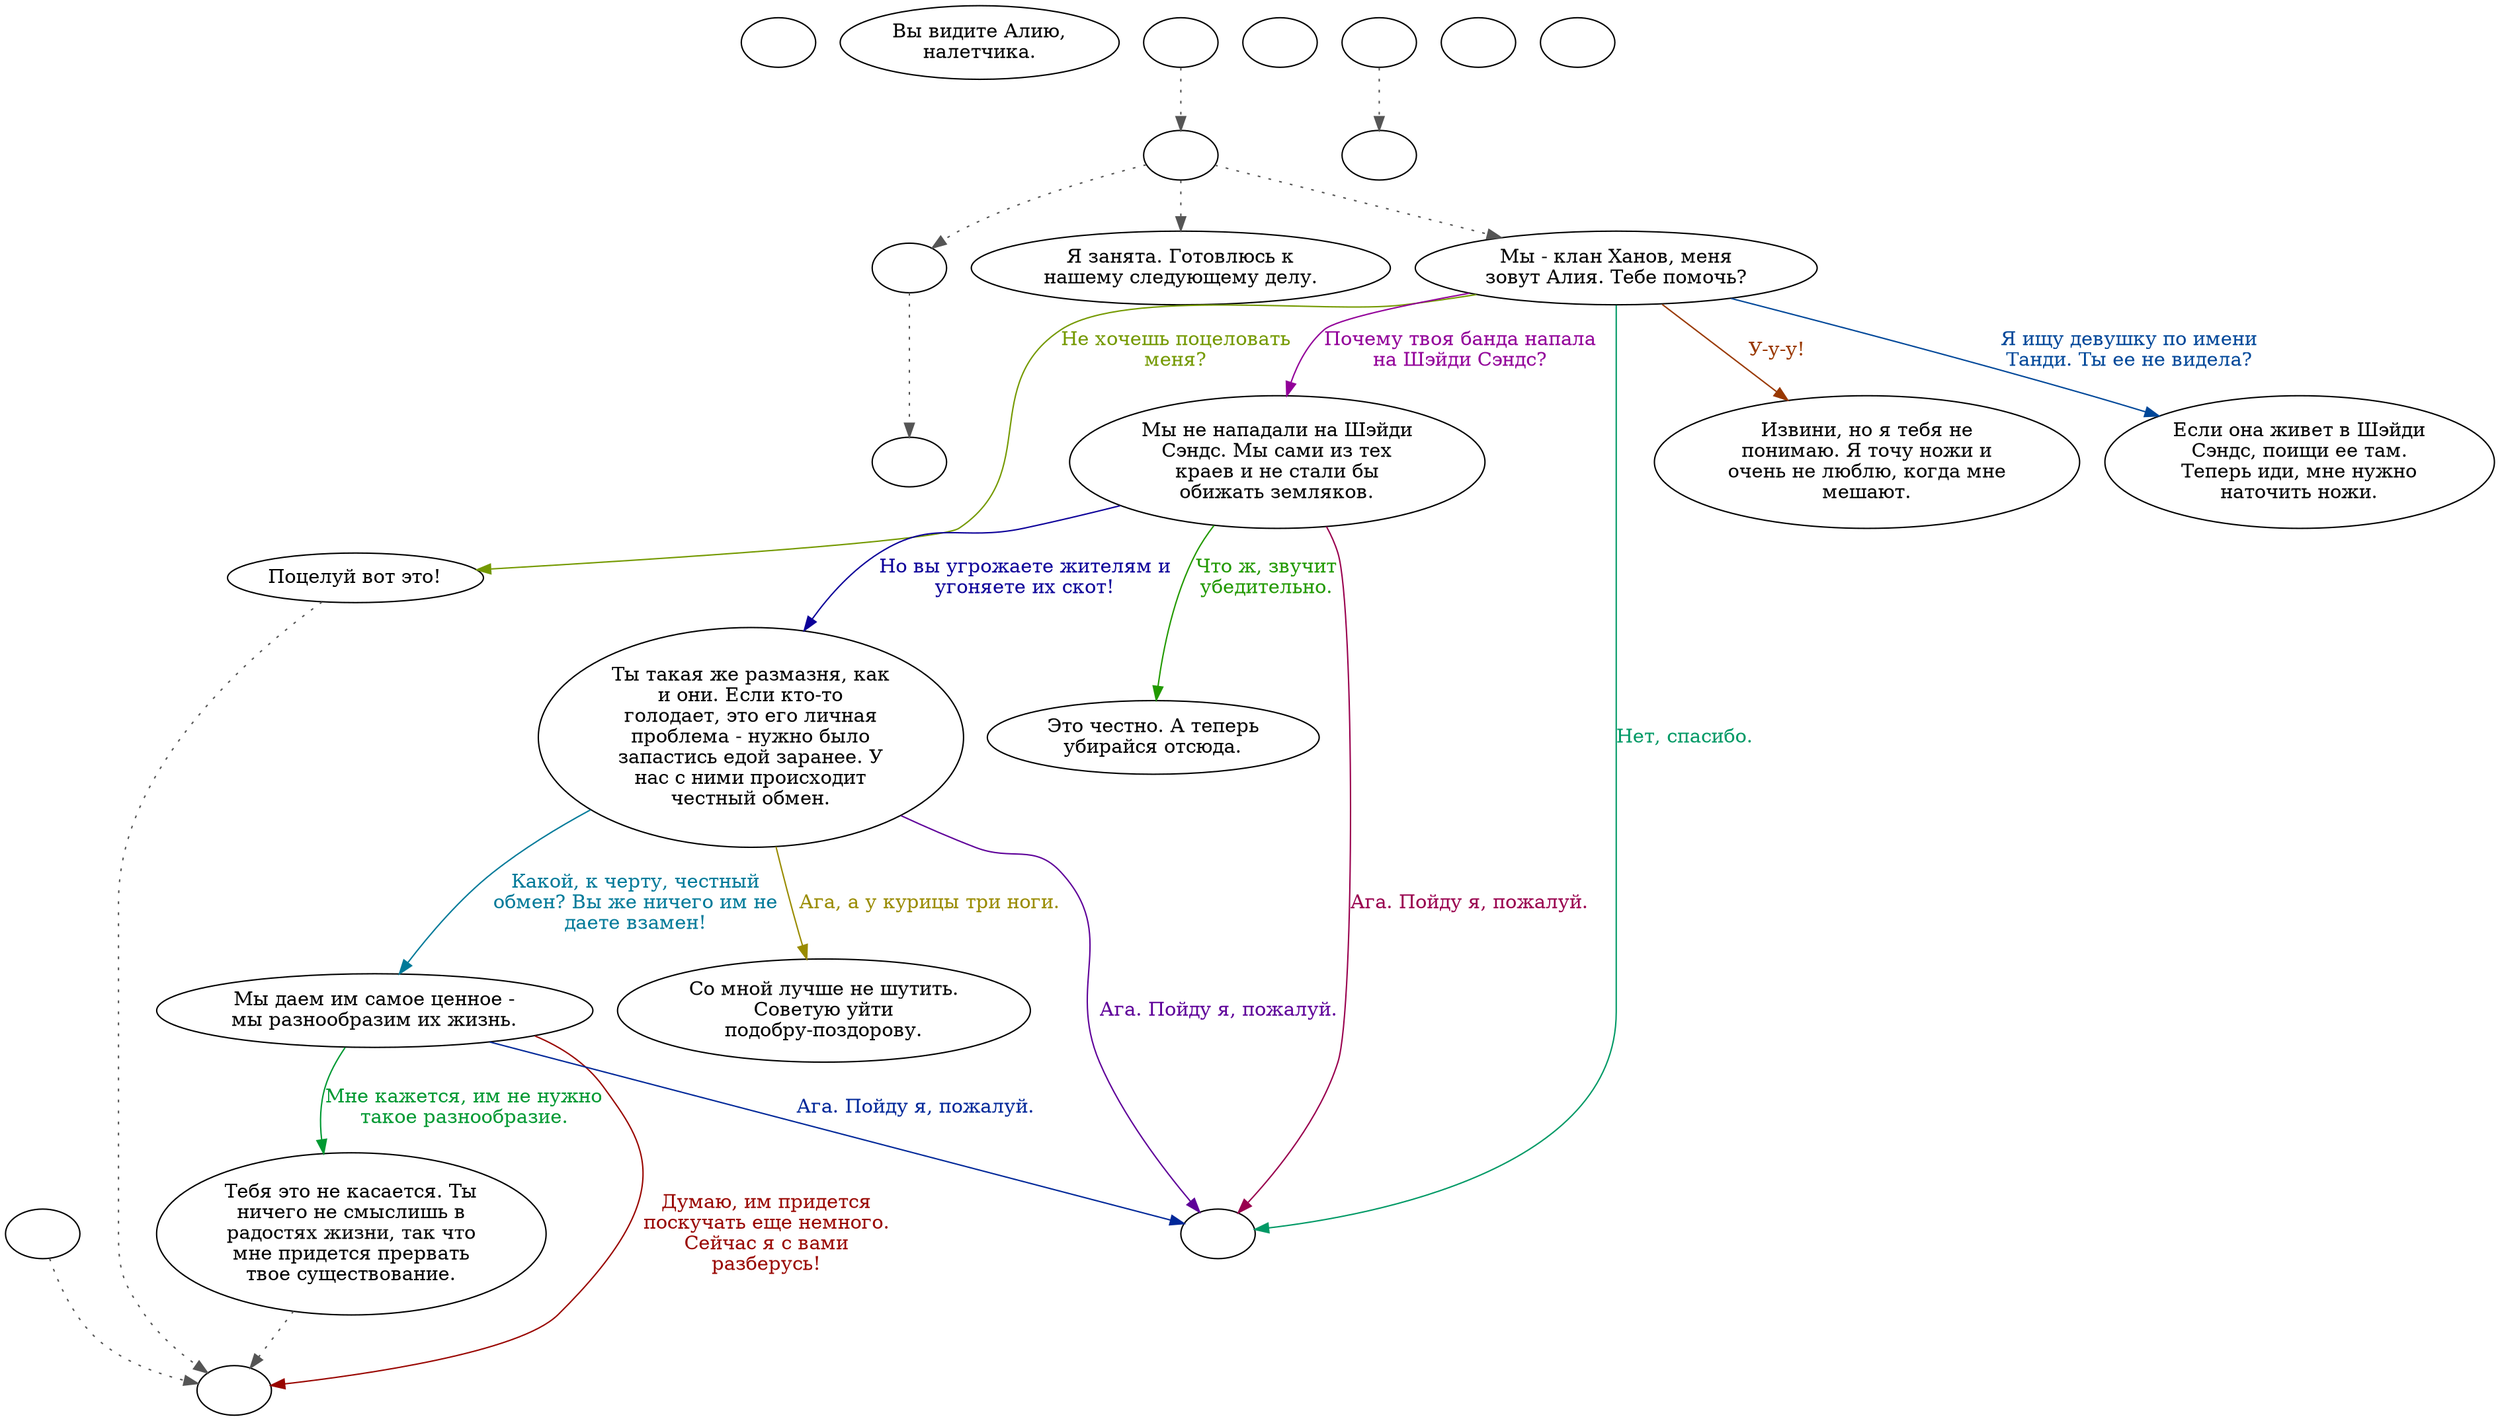 digraph alya {
  "start" [style=filled       fillcolor="#FFFFFF"       color="#000000"]
  "start" [label=""]
  "look_at_p_proc" [style=filled       fillcolor="#FFFFFF"       color="#000000"]
  "look_at_p_proc" [label="Вы видите Алию,\nналетчика."]
  "talk_p_proc" [style=filled       fillcolor="#FFFFFF"       color="#000000"]
  "talk_p_proc" -> "do_dialogue" [style=dotted color="#555555"]
  "talk_p_proc" [label=""]
  "timed_event_p_proc" [style=filled       fillcolor="#FFFFFF"       color="#000000"]
  "timed_event_p_proc" -> "combat" [style=dotted color="#555555"]
  "timed_event_p_proc" [label=""]
  "pickup_p_proc" [style=filled       fillcolor="#FFFFFF"       color="#000000"]
  "pickup_p_proc" [label=""]
  "critter_p_proc" [style=filled       fillcolor="#FFFFFF"       color="#000000"]
  "critter_p_proc" -> "Critter_Action" [style=dotted color="#555555"]
  "critter_p_proc" [label=""]
  "destroy_p_proc" [style=filled       fillcolor="#FFFFFF"       color="#000000"]
  "destroy_p_proc" [label=""]
  "damage_p_proc" [style=filled       fillcolor="#FFFFFF"       color="#000000"]
  "damage_p_proc" [label=""]
  "do_dialogue" [style=filled       fillcolor="#FFFFFF"       color="#000000"]
  "do_dialogue" -> "get_reaction" [style=dotted color="#555555"]
  "do_dialogue" -> "alya10" [style=dotted color="#555555"]
  "do_dialogue" -> "alya00" [style=dotted color="#555555"]
  "do_dialogue" [label=""]
  "alya00" [style=filled       fillcolor="#FFFFFF"       color="#000000"]
  "alya00" [label="Мы - клан Ханов, меня\nзовут Алия. Тебе помочь?"]
  "alya00" -> "alya01" [label="Я ищу девушку по имени\nТанди. Ты ее не видела?" color="#004799" fontcolor="#004799"]
  "alya00" -> "alya02" [label="Не хочешь поцеловать\nменя?" color="#749900" fontcolor="#749900"]
  "alya00" -> "alya03" [label="Почему твоя банда напала\nна Шэйди Сэндс?" color="#920099" fontcolor="#920099"]
  "alya00" -> "alyaend" [label="Нет, спасибо." color="#009965" fontcolor="#009965"]
  "alya00" -> "alya05" [label="У-у-у!" color="#993800" fontcolor="#993800"]
  "alya01" [style=filled       fillcolor="#FFFFFF"       color="#000000"]
  "alya01" [label="Если она живет в Шэйди\nСэндс, поищи ее там.\nТеперь иди, мне нужно\nнаточить ножи."]
  "alya02" [style=filled       fillcolor="#FFFFFF"       color="#000000"]
  "alya02" -> "combat" [style=dotted color="#555555"]
  "alya02" [label="Поцелуй вот это!"]
  "alya03" [style=filled       fillcolor="#FFFFFF"       color="#000000"]
  "alya03" [label="Мы не нападали на Шэйди\nСэндс. Мы сами из тех\nкраев и не стали бы\nобижать земляков."]
  "alya03" -> "alya04" [label="Но вы угрожаете жителям и\nугоняете их скот!" color="#0C0099" fontcolor="#0C0099"]
  "alya03" -> "alya09" [label="Что ж, звучит\nубедительно." color="#219900" fontcolor="#219900"]
  "alya03" -> "alyaend" [label="Ага. Пойду я, пожалуй." color="#99004E" fontcolor="#99004E"]
  "alya04" [style=filled       fillcolor="#FFFFFF"       color="#000000"]
  "alya04" [label="Ты такая же размазня, как\nи они. Если кто-то\nголодает, это его личная\nпроблема - нужно было\nзапастись едой заранее. У\nнас с ними происходит\nчестный обмен."]
  "alya04" -> "alya06" [label="Какой, к черту, честный\nобмен? Вы же ничего им не\nдаете взамен!" color="#007A99" fontcolor="#007A99"]
  "alya04" -> "alya08" [label="Ага, а у курицы три ноги." color="#998B00" fontcolor="#998B00"]
  "alya04" -> "alyaend" [label="Ага. Пойду я, пожалуй." color="#5E0099" fontcolor="#5E0099"]
  "alya05" [style=filled       fillcolor="#FFFFFF"       color="#000000"]
  "alya05" [label="Извини, но я тебя не\nпонимаю. Я точу ножи и\nочень не люблю, когда мне\nмешают."]
  "alya06" [style=filled       fillcolor="#FFFFFF"       color="#000000"]
  "alya06" [label="Мы даем им самое ценное -\nмы разнообразим их жизнь."]
  "alya06" -> "alya07" [label="Мне кажется, им не нужно\nтакое разнообразие." color="#009932" fontcolor="#009932"]
  "alya06" -> "combat" [label="Думаю, им придется\nпоскучать еще немного.\nСейчас я с вами\nразберусь!" color="#990500" fontcolor="#990500"]
  "alya06" -> "alyaend" [label="Ага. Пойду я, пожалуй." color="#002799" fontcolor="#002799"]
  "alya07" [style=filled       fillcolor="#FFFFFF"       color="#000000"]
  "alya07" -> "combat" [style=dotted color="#555555"]
  "alya07" [label="Тебя это не касается. Ты\nничего не смыслишь в\nрадостях жизни, так что\nмне придется прервать\nтвое существование."]
  "alya08" [style=filled       fillcolor="#FFFFFF"       color="#000000"]
  "alya08" [label="Со мной лучше не шутить.\nСоветую уйти\nподобру-поздорову."]
  "alya09" [style=filled       fillcolor="#FFFFFF"       color="#000000"]
  "alya09" [label="Это честно. А теперь\nубирайся отсюда."]
  "alya10" [style=filled       fillcolor="#FFFFFF"       color="#000000"]
  "alya10" [label="Я занята. Готовлюсь к\nнашему следующему делу."]
  "alyaend" [style=filled       fillcolor="#FFFFFF"       color="#000000"]
  "alyaend" [label=""]
  "combat" [style=filled       fillcolor="#FFFFFF"       color="#000000"]
  "combat" [label=""]
  "Critter_Action" [style=filled       fillcolor="#FFFFFF"       color="#000000"]
  "Critter_Action" [label=""]
  "get_reaction" [style=filled       fillcolor="#FFFFFF"       color="#000000"]
  "get_reaction" -> "ReactToLevel" [style=dotted color="#555555"]
  "get_reaction" [label=""]
  "ReactToLevel" [style=filled       fillcolor="#FFFFFF"       color="#000000"]
  "ReactToLevel" [label=""]
}